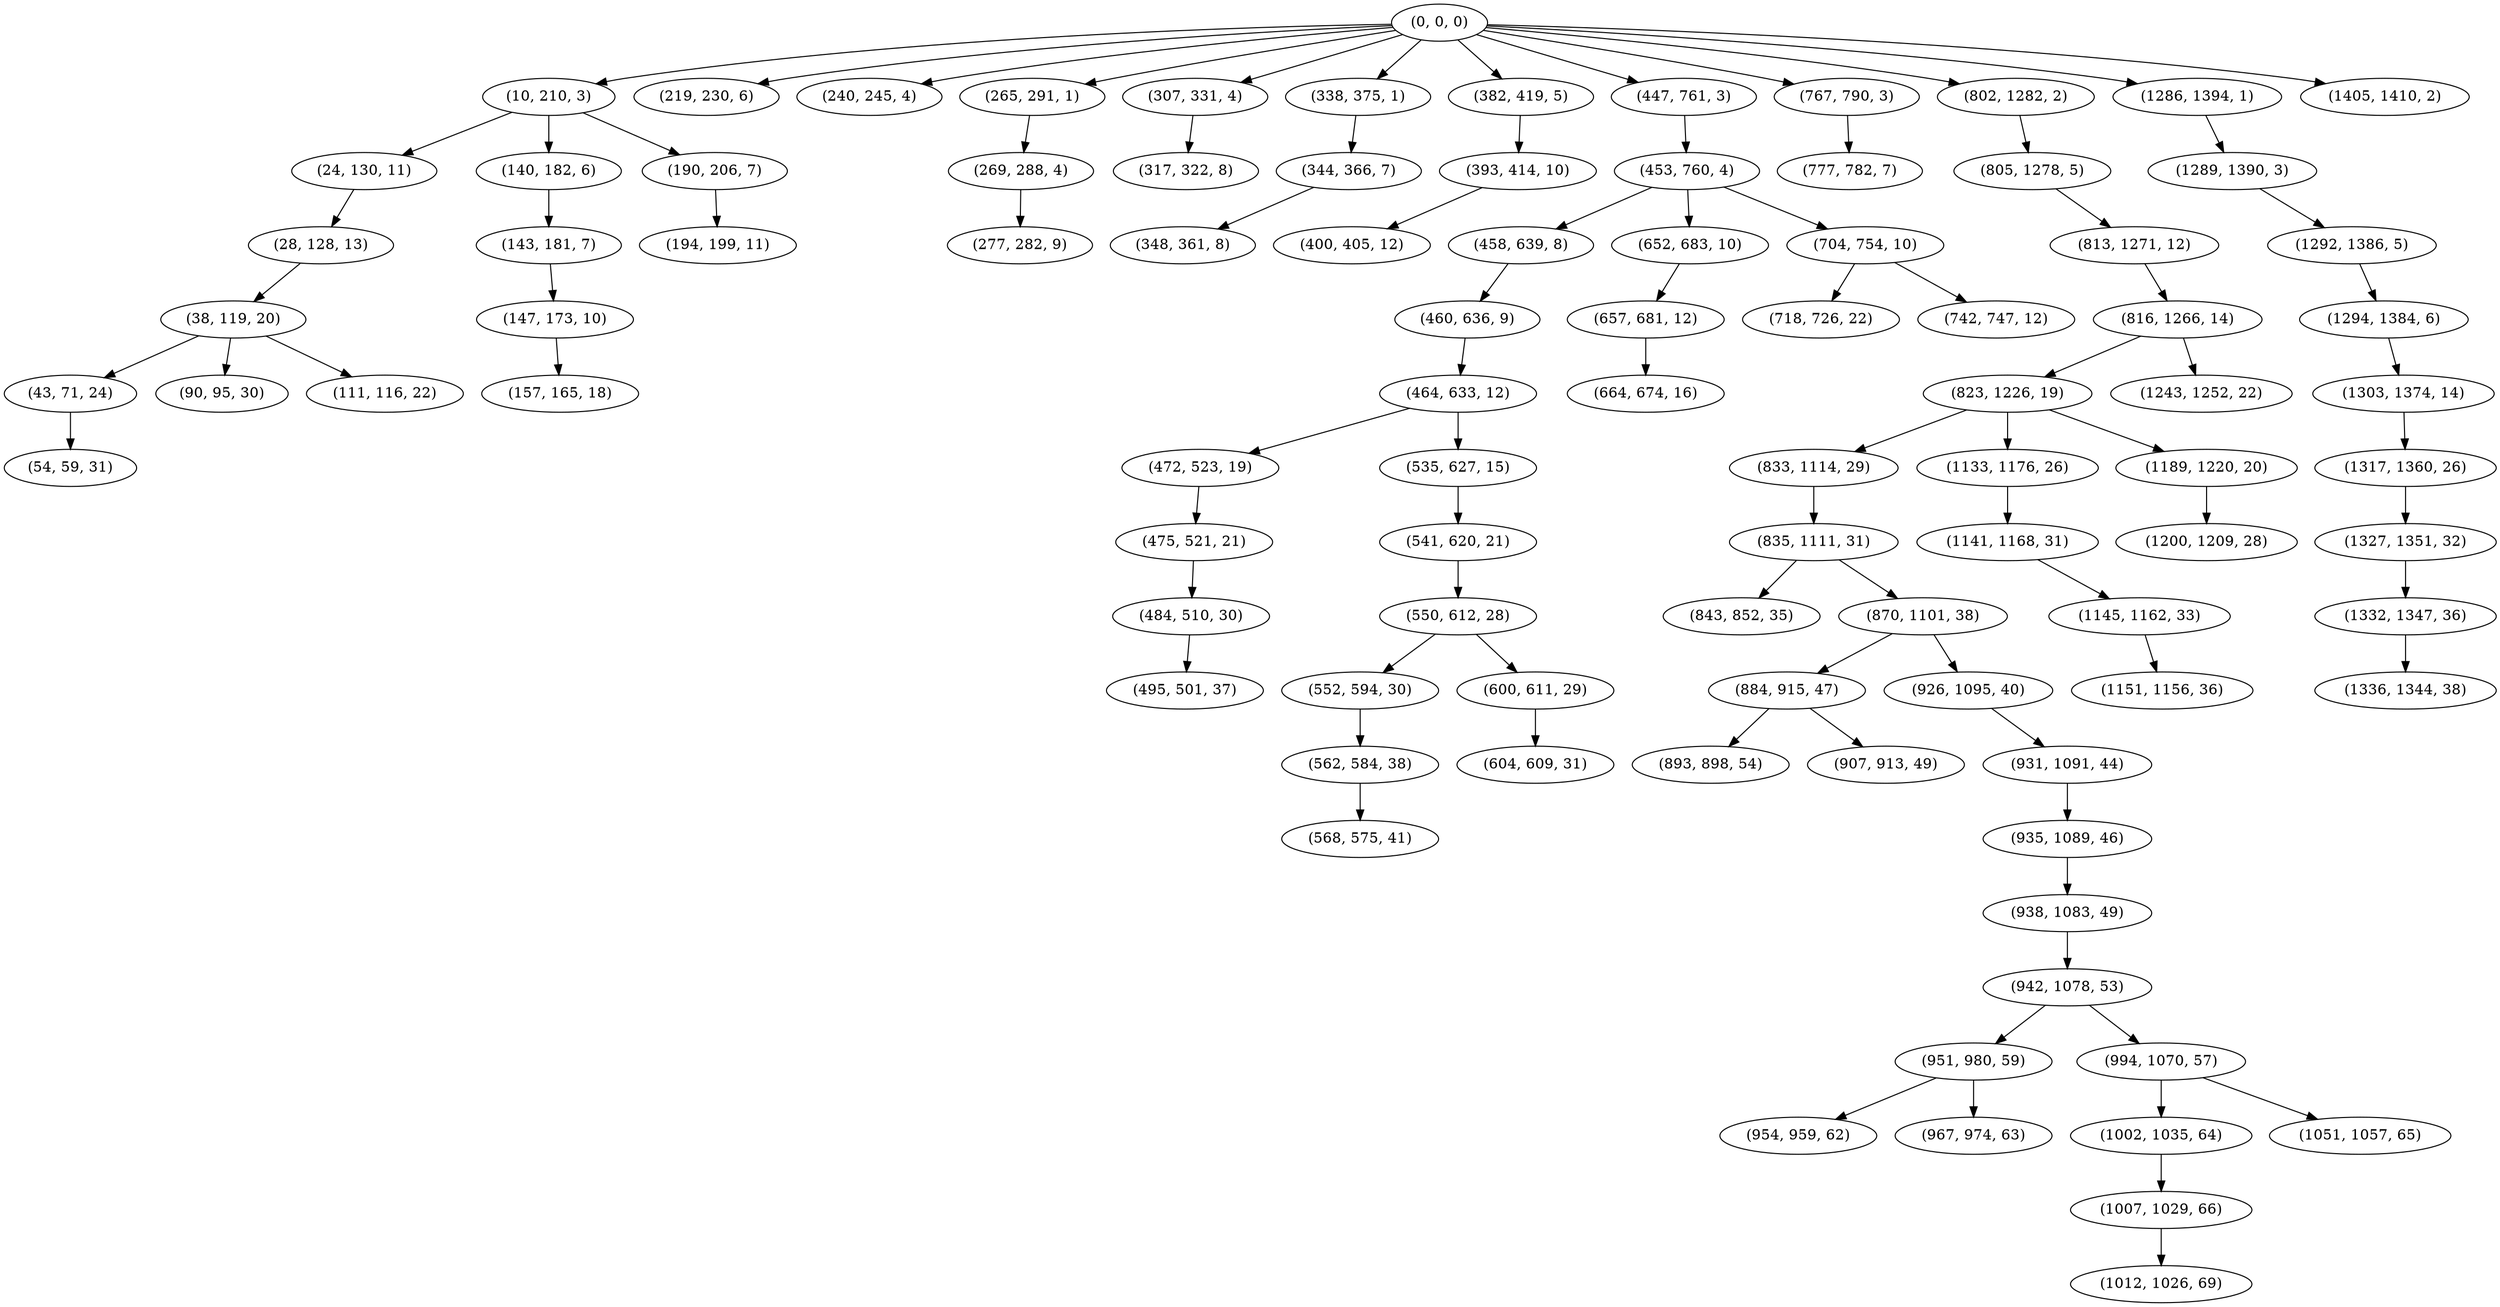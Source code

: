 digraph tree {
    "(0, 0, 0)";
    "(10, 210, 3)";
    "(24, 130, 11)";
    "(28, 128, 13)";
    "(38, 119, 20)";
    "(43, 71, 24)";
    "(54, 59, 31)";
    "(90, 95, 30)";
    "(111, 116, 22)";
    "(140, 182, 6)";
    "(143, 181, 7)";
    "(147, 173, 10)";
    "(157, 165, 18)";
    "(190, 206, 7)";
    "(194, 199, 11)";
    "(219, 230, 6)";
    "(240, 245, 4)";
    "(265, 291, 1)";
    "(269, 288, 4)";
    "(277, 282, 9)";
    "(307, 331, 4)";
    "(317, 322, 8)";
    "(338, 375, 1)";
    "(344, 366, 7)";
    "(348, 361, 8)";
    "(382, 419, 5)";
    "(393, 414, 10)";
    "(400, 405, 12)";
    "(447, 761, 3)";
    "(453, 760, 4)";
    "(458, 639, 8)";
    "(460, 636, 9)";
    "(464, 633, 12)";
    "(472, 523, 19)";
    "(475, 521, 21)";
    "(484, 510, 30)";
    "(495, 501, 37)";
    "(535, 627, 15)";
    "(541, 620, 21)";
    "(550, 612, 28)";
    "(552, 594, 30)";
    "(562, 584, 38)";
    "(568, 575, 41)";
    "(600, 611, 29)";
    "(604, 609, 31)";
    "(652, 683, 10)";
    "(657, 681, 12)";
    "(664, 674, 16)";
    "(704, 754, 10)";
    "(718, 726, 22)";
    "(742, 747, 12)";
    "(767, 790, 3)";
    "(777, 782, 7)";
    "(802, 1282, 2)";
    "(805, 1278, 5)";
    "(813, 1271, 12)";
    "(816, 1266, 14)";
    "(823, 1226, 19)";
    "(833, 1114, 29)";
    "(835, 1111, 31)";
    "(843, 852, 35)";
    "(870, 1101, 38)";
    "(884, 915, 47)";
    "(893, 898, 54)";
    "(907, 913, 49)";
    "(926, 1095, 40)";
    "(931, 1091, 44)";
    "(935, 1089, 46)";
    "(938, 1083, 49)";
    "(942, 1078, 53)";
    "(951, 980, 59)";
    "(954, 959, 62)";
    "(967, 974, 63)";
    "(994, 1070, 57)";
    "(1002, 1035, 64)";
    "(1007, 1029, 66)";
    "(1012, 1026, 69)";
    "(1051, 1057, 65)";
    "(1133, 1176, 26)";
    "(1141, 1168, 31)";
    "(1145, 1162, 33)";
    "(1151, 1156, 36)";
    "(1189, 1220, 20)";
    "(1200, 1209, 28)";
    "(1243, 1252, 22)";
    "(1286, 1394, 1)";
    "(1289, 1390, 3)";
    "(1292, 1386, 5)";
    "(1294, 1384, 6)";
    "(1303, 1374, 14)";
    "(1317, 1360, 26)";
    "(1327, 1351, 32)";
    "(1332, 1347, 36)";
    "(1336, 1344, 38)";
    "(1405, 1410, 2)";
    "(0, 0, 0)" -> "(10, 210, 3)";
    "(0, 0, 0)" -> "(219, 230, 6)";
    "(0, 0, 0)" -> "(240, 245, 4)";
    "(0, 0, 0)" -> "(265, 291, 1)";
    "(0, 0, 0)" -> "(307, 331, 4)";
    "(0, 0, 0)" -> "(338, 375, 1)";
    "(0, 0, 0)" -> "(382, 419, 5)";
    "(0, 0, 0)" -> "(447, 761, 3)";
    "(0, 0, 0)" -> "(767, 790, 3)";
    "(0, 0, 0)" -> "(802, 1282, 2)";
    "(0, 0, 0)" -> "(1286, 1394, 1)";
    "(0, 0, 0)" -> "(1405, 1410, 2)";
    "(10, 210, 3)" -> "(24, 130, 11)";
    "(10, 210, 3)" -> "(140, 182, 6)";
    "(10, 210, 3)" -> "(190, 206, 7)";
    "(24, 130, 11)" -> "(28, 128, 13)";
    "(28, 128, 13)" -> "(38, 119, 20)";
    "(38, 119, 20)" -> "(43, 71, 24)";
    "(38, 119, 20)" -> "(90, 95, 30)";
    "(38, 119, 20)" -> "(111, 116, 22)";
    "(43, 71, 24)" -> "(54, 59, 31)";
    "(140, 182, 6)" -> "(143, 181, 7)";
    "(143, 181, 7)" -> "(147, 173, 10)";
    "(147, 173, 10)" -> "(157, 165, 18)";
    "(190, 206, 7)" -> "(194, 199, 11)";
    "(265, 291, 1)" -> "(269, 288, 4)";
    "(269, 288, 4)" -> "(277, 282, 9)";
    "(307, 331, 4)" -> "(317, 322, 8)";
    "(338, 375, 1)" -> "(344, 366, 7)";
    "(344, 366, 7)" -> "(348, 361, 8)";
    "(382, 419, 5)" -> "(393, 414, 10)";
    "(393, 414, 10)" -> "(400, 405, 12)";
    "(447, 761, 3)" -> "(453, 760, 4)";
    "(453, 760, 4)" -> "(458, 639, 8)";
    "(453, 760, 4)" -> "(652, 683, 10)";
    "(453, 760, 4)" -> "(704, 754, 10)";
    "(458, 639, 8)" -> "(460, 636, 9)";
    "(460, 636, 9)" -> "(464, 633, 12)";
    "(464, 633, 12)" -> "(472, 523, 19)";
    "(464, 633, 12)" -> "(535, 627, 15)";
    "(472, 523, 19)" -> "(475, 521, 21)";
    "(475, 521, 21)" -> "(484, 510, 30)";
    "(484, 510, 30)" -> "(495, 501, 37)";
    "(535, 627, 15)" -> "(541, 620, 21)";
    "(541, 620, 21)" -> "(550, 612, 28)";
    "(550, 612, 28)" -> "(552, 594, 30)";
    "(550, 612, 28)" -> "(600, 611, 29)";
    "(552, 594, 30)" -> "(562, 584, 38)";
    "(562, 584, 38)" -> "(568, 575, 41)";
    "(600, 611, 29)" -> "(604, 609, 31)";
    "(652, 683, 10)" -> "(657, 681, 12)";
    "(657, 681, 12)" -> "(664, 674, 16)";
    "(704, 754, 10)" -> "(718, 726, 22)";
    "(704, 754, 10)" -> "(742, 747, 12)";
    "(767, 790, 3)" -> "(777, 782, 7)";
    "(802, 1282, 2)" -> "(805, 1278, 5)";
    "(805, 1278, 5)" -> "(813, 1271, 12)";
    "(813, 1271, 12)" -> "(816, 1266, 14)";
    "(816, 1266, 14)" -> "(823, 1226, 19)";
    "(816, 1266, 14)" -> "(1243, 1252, 22)";
    "(823, 1226, 19)" -> "(833, 1114, 29)";
    "(823, 1226, 19)" -> "(1133, 1176, 26)";
    "(823, 1226, 19)" -> "(1189, 1220, 20)";
    "(833, 1114, 29)" -> "(835, 1111, 31)";
    "(835, 1111, 31)" -> "(843, 852, 35)";
    "(835, 1111, 31)" -> "(870, 1101, 38)";
    "(870, 1101, 38)" -> "(884, 915, 47)";
    "(870, 1101, 38)" -> "(926, 1095, 40)";
    "(884, 915, 47)" -> "(893, 898, 54)";
    "(884, 915, 47)" -> "(907, 913, 49)";
    "(926, 1095, 40)" -> "(931, 1091, 44)";
    "(931, 1091, 44)" -> "(935, 1089, 46)";
    "(935, 1089, 46)" -> "(938, 1083, 49)";
    "(938, 1083, 49)" -> "(942, 1078, 53)";
    "(942, 1078, 53)" -> "(951, 980, 59)";
    "(942, 1078, 53)" -> "(994, 1070, 57)";
    "(951, 980, 59)" -> "(954, 959, 62)";
    "(951, 980, 59)" -> "(967, 974, 63)";
    "(994, 1070, 57)" -> "(1002, 1035, 64)";
    "(994, 1070, 57)" -> "(1051, 1057, 65)";
    "(1002, 1035, 64)" -> "(1007, 1029, 66)";
    "(1007, 1029, 66)" -> "(1012, 1026, 69)";
    "(1133, 1176, 26)" -> "(1141, 1168, 31)";
    "(1141, 1168, 31)" -> "(1145, 1162, 33)";
    "(1145, 1162, 33)" -> "(1151, 1156, 36)";
    "(1189, 1220, 20)" -> "(1200, 1209, 28)";
    "(1286, 1394, 1)" -> "(1289, 1390, 3)";
    "(1289, 1390, 3)" -> "(1292, 1386, 5)";
    "(1292, 1386, 5)" -> "(1294, 1384, 6)";
    "(1294, 1384, 6)" -> "(1303, 1374, 14)";
    "(1303, 1374, 14)" -> "(1317, 1360, 26)";
    "(1317, 1360, 26)" -> "(1327, 1351, 32)";
    "(1327, 1351, 32)" -> "(1332, 1347, 36)";
    "(1332, 1347, 36)" -> "(1336, 1344, 38)";
}

